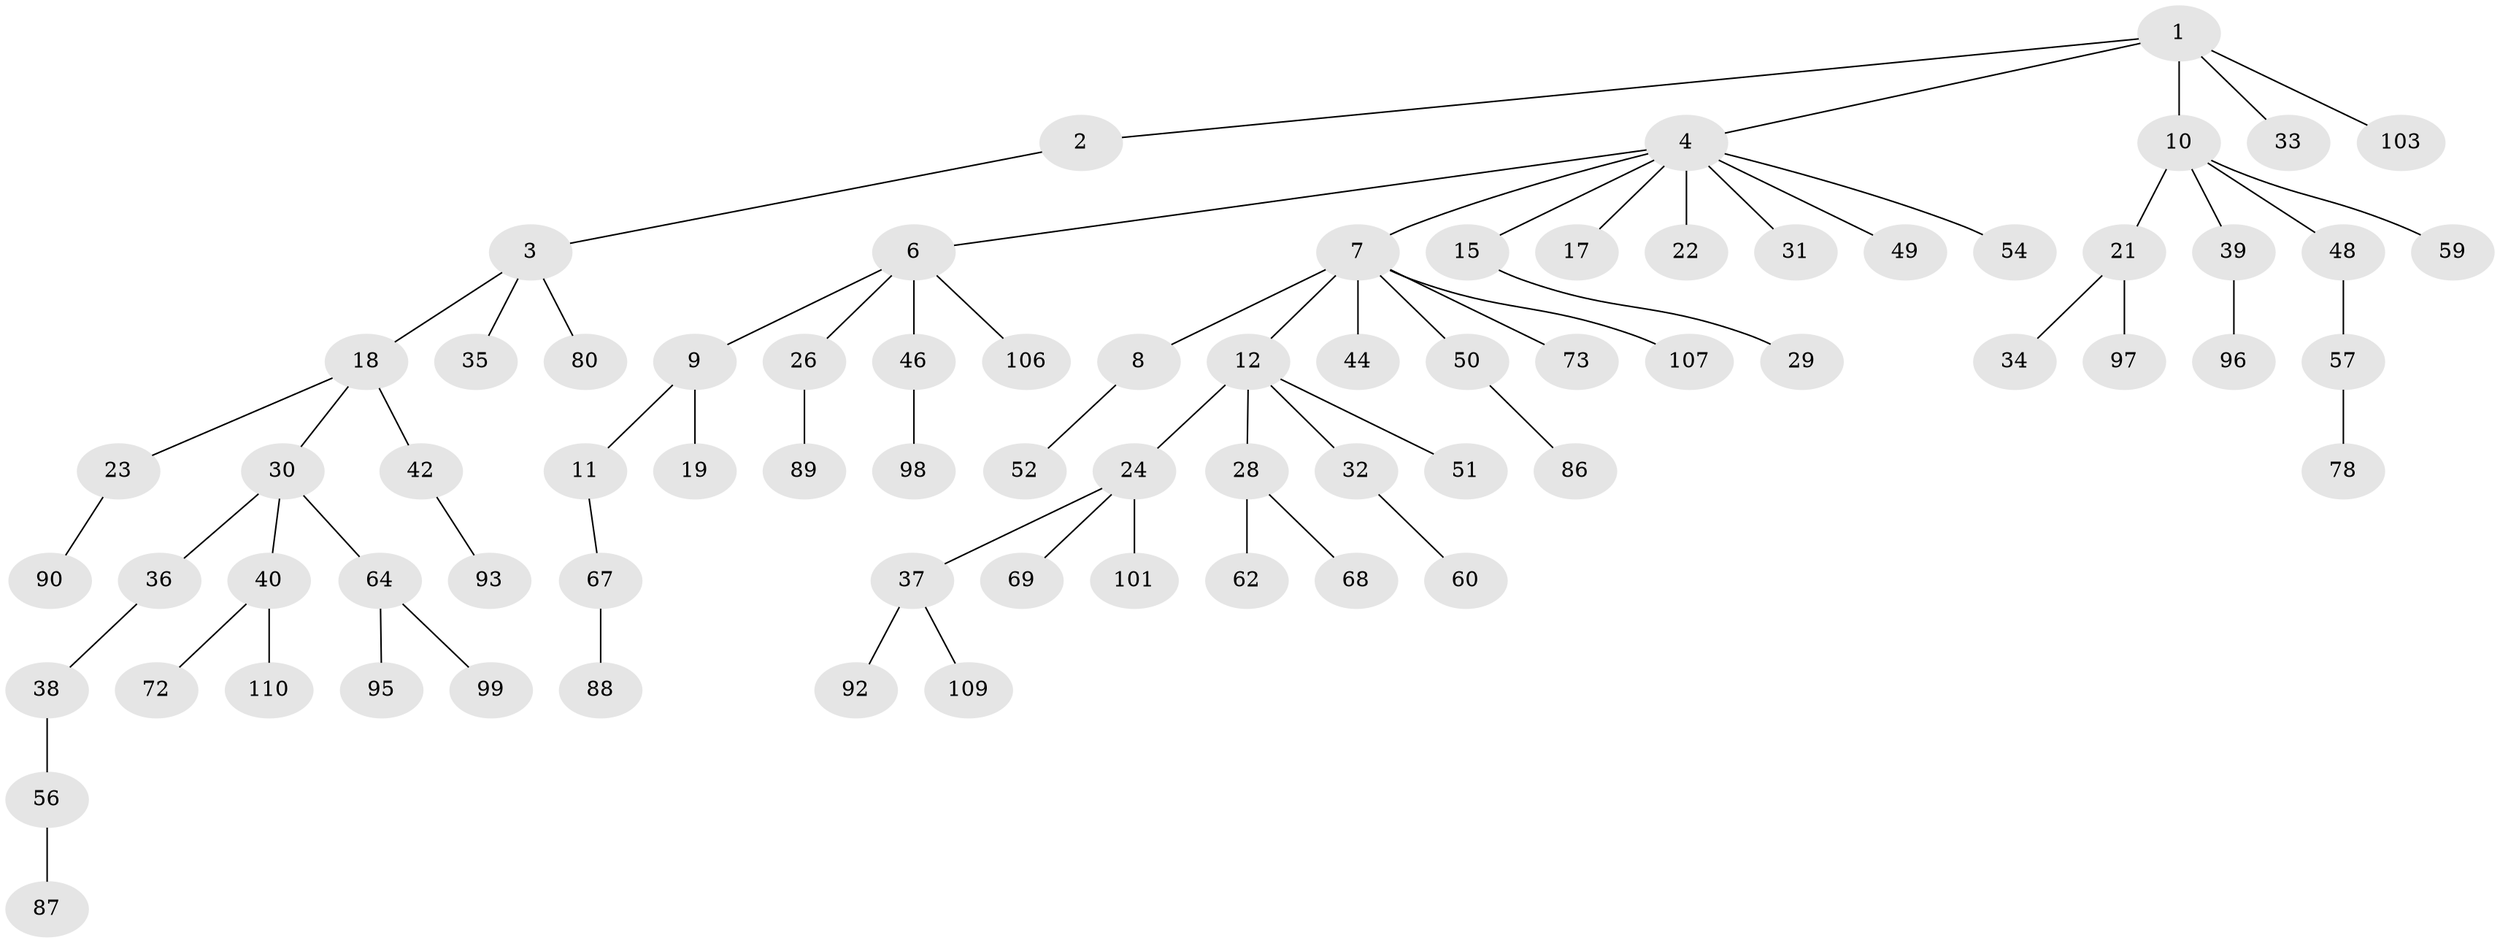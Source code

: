 // original degree distribution, {6: 0.01818181818181818, 2: 0.22727272727272727, 4: 0.08181818181818182, 9: 0.00909090909090909, 5: 0.01818181818181818, 3: 0.13636363636363635, 1: 0.509090909090909}
// Generated by graph-tools (version 1.1) at 2025/42/03/06/25 10:42:05]
// undirected, 73 vertices, 72 edges
graph export_dot {
graph [start="1"]
  node [color=gray90,style=filled];
  1 [super="+27"];
  2;
  3 [super="+20"];
  4 [super="+5"];
  6 [super="+45"];
  7 [super="+41"];
  8 [super="+13"];
  9;
  10 [super="+14"];
  11 [super="+108"];
  12 [super="+16"];
  15 [super="+63"];
  17 [super="+25"];
  18 [super="+91"];
  19;
  21 [super="+104"];
  22;
  23 [super="+43"];
  24 [super="+100"];
  26 [super="+85"];
  28 [super="+58"];
  29;
  30 [super="+47"];
  31 [super="+55"];
  32 [super="+53"];
  33;
  34 [super="+61"];
  35;
  36 [super="+70"];
  37 [super="+74"];
  38;
  39 [super="+76"];
  40 [super="+66"];
  42 [super="+82"];
  44;
  46 [super="+94"];
  48;
  49;
  50 [super="+83"];
  51 [super="+81"];
  52;
  54;
  56 [super="+65"];
  57 [super="+75"];
  59 [super="+105"];
  60 [super="+79"];
  62;
  64 [super="+84"];
  67 [super="+71"];
  68 [super="+77"];
  69;
  72;
  73;
  78;
  80;
  86;
  87;
  88;
  89;
  90;
  92 [super="+102"];
  93;
  95;
  96;
  97;
  98;
  99;
  101;
  103;
  106;
  107;
  109;
  110;
  1 -- 2;
  1 -- 4;
  1 -- 10;
  1 -- 33;
  1 -- 103;
  2 -- 3;
  3 -- 18;
  3 -- 35;
  3 -- 80;
  4 -- 6;
  4 -- 7;
  4 -- 15;
  4 -- 22;
  4 -- 31;
  4 -- 49;
  4 -- 54;
  4 -- 17;
  6 -- 9;
  6 -- 26;
  6 -- 46;
  6 -- 106;
  7 -- 8;
  7 -- 12;
  7 -- 73;
  7 -- 50;
  7 -- 107;
  7 -- 44;
  8 -- 52;
  9 -- 11;
  9 -- 19;
  10 -- 21;
  10 -- 39;
  10 -- 48;
  10 -- 59;
  11 -- 67;
  12 -- 24;
  12 -- 28;
  12 -- 32;
  12 -- 51;
  15 -- 29;
  18 -- 23;
  18 -- 30;
  18 -- 42;
  21 -- 34;
  21 -- 97;
  23 -- 90;
  24 -- 37;
  24 -- 69;
  24 -- 101;
  26 -- 89;
  28 -- 62;
  28 -- 68;
  30 -- 36;
  30 -- 40;
  30 -- 64;
  32 -- 60;
  36 -- 38;
  37 -- 92;
  37 -- 109;
  38 -- 56;
  39 -- 96;
  40 -- 72;
  40 -- 110;
  42 -- 93;
  46 -- 98;
  48 -- 57;
  50 -- 86;
  56 -- 87;
  57 -- 78;
  64 -- 95;
  64 -- 99;
  67 -- 88;
}

